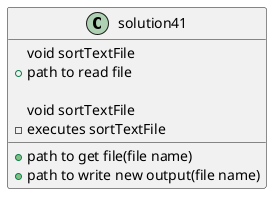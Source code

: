 @startuml
class solution41{
    void sortTextFile
    +path to get file(file name)
    +path to read file
    +path to write new output(file name)

    void sortTextFile
        -executes sortTextFile

}

@enduml
